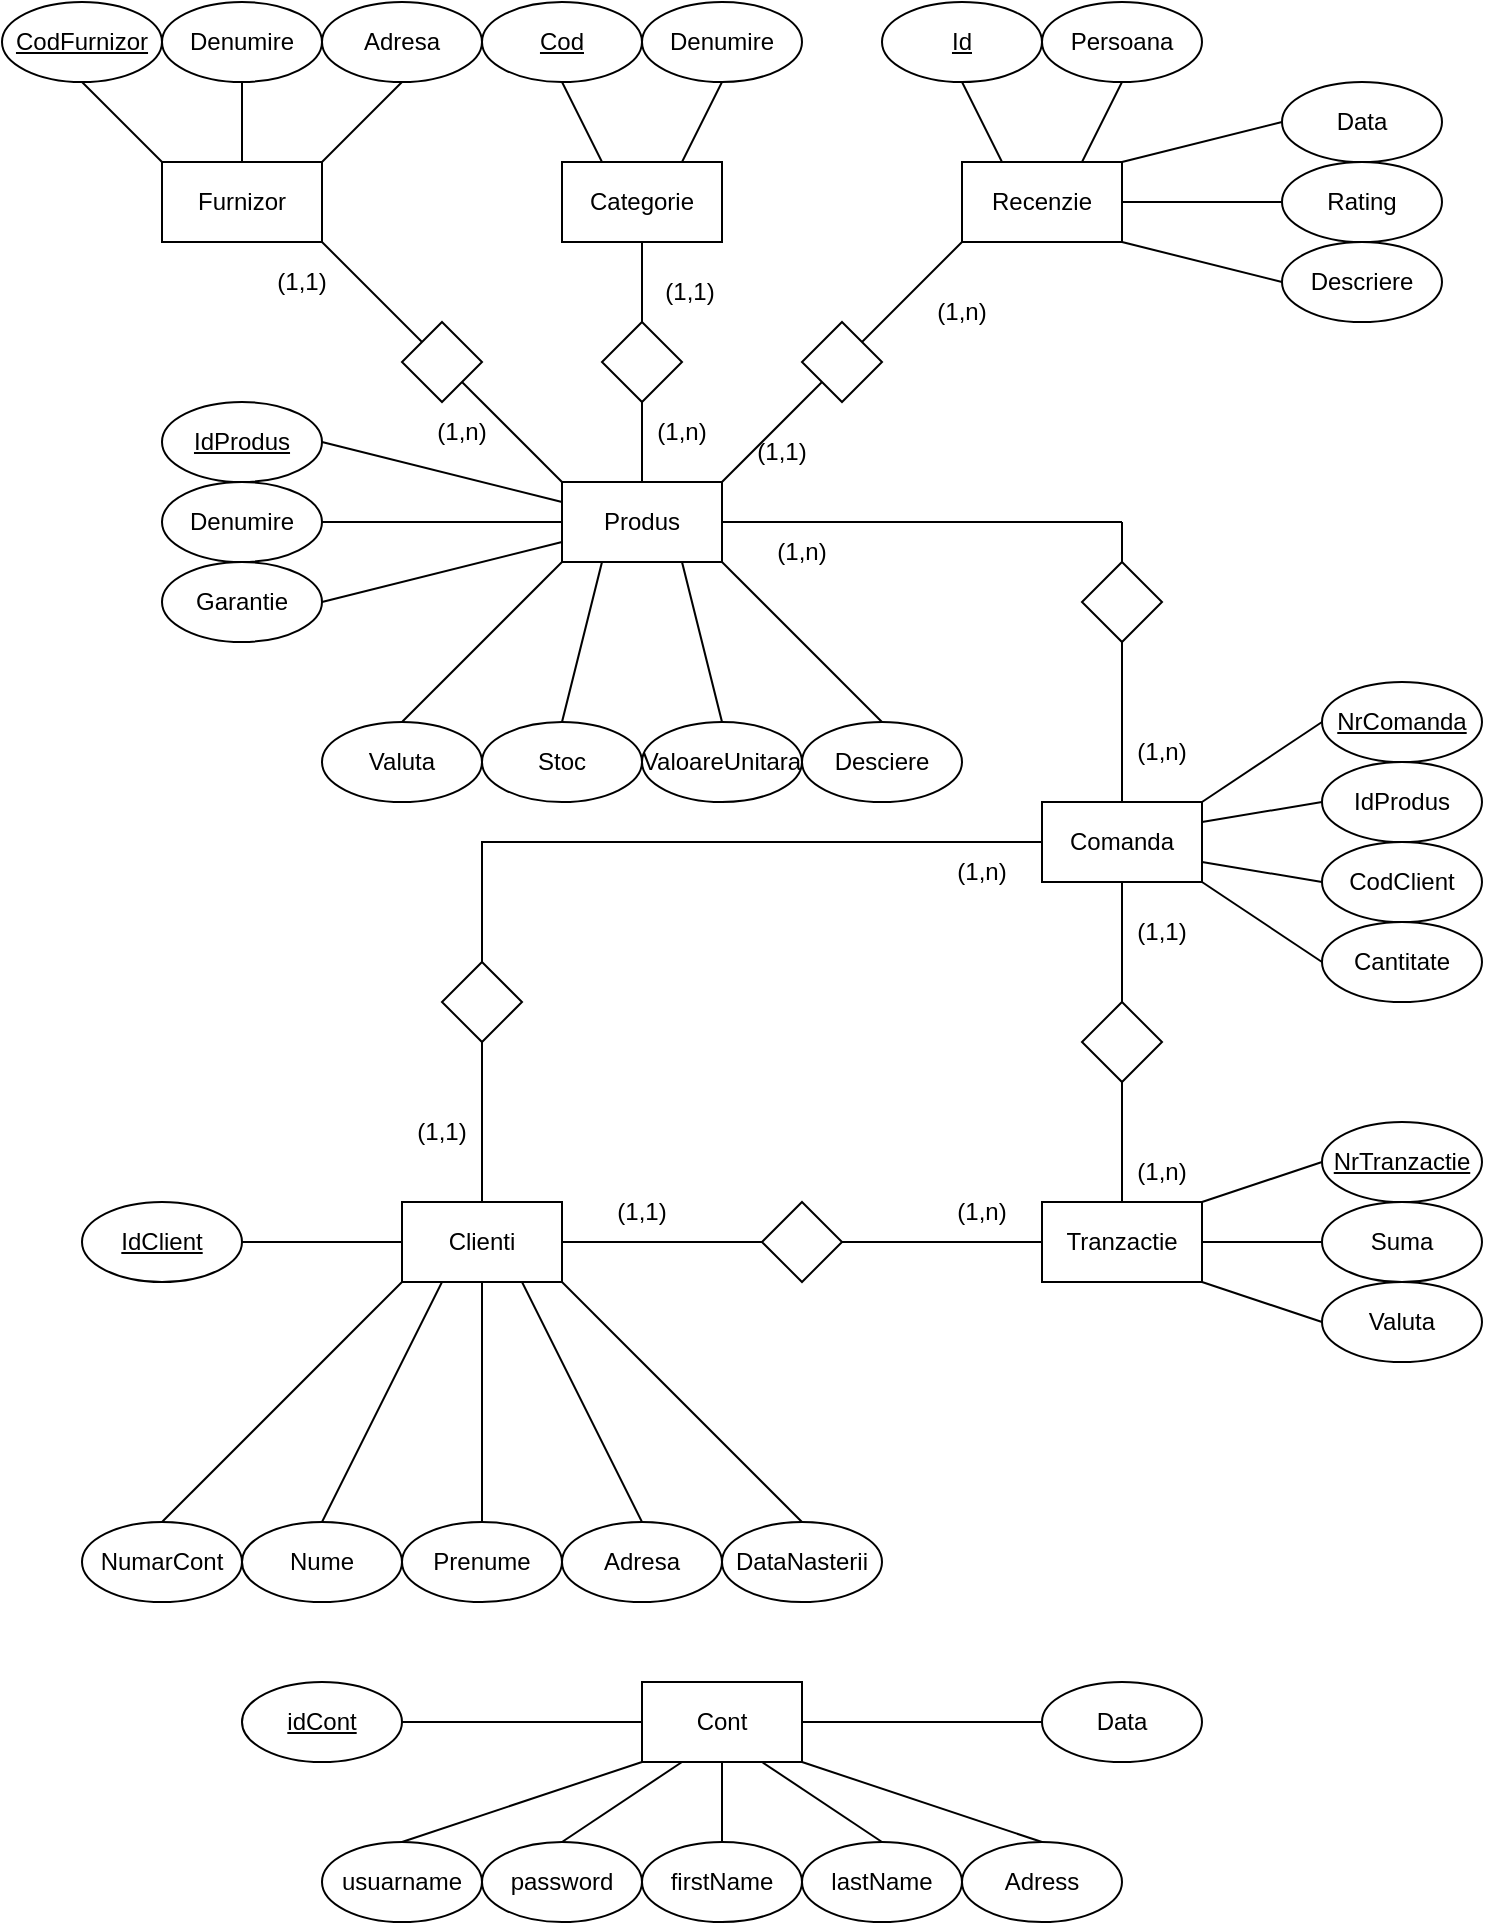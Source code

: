 <mxfile version="16.1.4" type="device"><diagram id="AMCHcJqABRfhhSuE3W5x" name="Pagina-1"><mxGraphModel dx="1278" dy="547" grid="1" gridSize="10" guides="1" tooltips="1" connect="1" arrows="1" fold="1" page="1" pageScale="1" pageWidth="827" pageHeight="1169" math="0" shadow="0"><root><mxCell id="0"/><mxCell id="1" parent="0"/><mxCell id="l9txfoKTIZKCT5AxdY1x-1" value="Produs" style="rounded=0;whiteSpace=wrap;html=1;" parent="1" vertex="1"><mxGeometry x="320" y="320" width="80" height="40" as="geometry"/></mxCell><mxCell id="l9txfoKTIZKCT5AxdY1x-2" value="ValoareUnitara" style="ellipse;whiteSpace=wrap;html=1;" parent="1" vertex="1"><mxGeometry x="360" y="440" width="80" height="40" as="geometry"/></mxCell><mxCell id="l9txfoKTIZKCT5AxdY1x-3" value="" style="rhombus;whiteSpace=wrap;html=1;" parent="1" vertex="1"><mxGeometry x="240" y="240" width="40" height="40" as="geometry"/></mxCell><mxCell id="l9txfoKTIZKCT5AxdY1x-5" value="Comanda" style="rounded=0;whiteSpace=wrap;html=1;" parent="1" vertex="1"><mxGeometry x="560" y="480" width="80" height="40" as="geometry"/></mxCell><mxCell id="l9txfoKTIZKCT5AxdY1x-6" value="Furnizor&lt;span style=&quot;color: rgba(0 , 0 , 0 , 0) ; font-family: monospace ; font-size: 0px&quot;&gt;%3CmxGraphModel%3E%3Croot%3E%3CmxCell%20id%3D%220%22%2F%3E%3CmxCell%20id%3D%221%22%20parent%3D%220%22%2F%3E%3CmxCell%20id%3D%222%22%20value%3D%22Produs%22%20style%3D%22rounded%3D0%3BwhiteSpace%3Dwrap%3Bhtml%3D1%3B%22%20vertex%3D%221%22%20parent%3D%221%22%3E%3CmxGeometry%20x%3D%22210%22%20y%3D%22110%22%20width%3D%22120%22%20height%3D%2260%22%20as%3D%22geometry%22%2F%3E%3C%2FmxCell%3E%3C%2Froot%3E%3C%2FmxGraphModel%3E&lt;/span&gt;" style="rounded=0;whiteSpace=wrap;html=1;" parent="1" vertex="1"><mxGeometry x="120" y="160" width="80" height="40" as="geometry"/></mxCell><mxCell id="l9txfoKTIZKCT5AxdY1x-7" value="Clienti" style="rounded=0;whiteSpace=wrap;html=1;" parent="1" vertex="1"><mxGeometry x="240" y="680" width="80" height="40" as="geometry"/></mxCell><mxCell id="l9txfoKTIZKCT5AxdY1x-13" value="" style="rhombus;whiteSpace=wrap;html=1;" parent="1" vertex="1"><mxGeometry x="340" y="240" width="40" height="40" as="geometry"/></mxCell><mxCell id="l9txfoKTIZKCT5AxdY1x-14" value="" style="rhombus;whiteSpace=wrap;html=1;" parent="1" vertex="1"><mxGeometry x="580" y="580" width="40" height="40" as="geometry"/></mxCell><mxCell id="l9txfoKTIZKCT5AxdY1x-15" value="" style="rhombus;whiteSpace=wrap;html=1;" parent="1" vertex="1"><mxGeometry x="580" y="360" width="40" height="40" as="geometry"/></mxCell><mxCell id="l9txfoKTIZKCT5AxdY1x-17" value="" style="endArrow=none;html=1;rounded=0;entryX=1;entryY=1;entryDx=0;entryDy=0;exitX=0;exitY=0;exitDx=0;exitDy=0;" parent="1" source="l9txfoKTIZKCT5AxdY1x-1" target="l9txfoKTIZKCT5AxdY1x-3" edge="1"><mxGeometry width="50" height="50" relative="1" as="geometry"><mxPoint x="440" y="410" as="sourcePoint"/><mxPoint x="490" y="360" as="targetPoint"/></mxGeometry></mxCell><mxCell id="l9txfoKTIZKCT5AxdY1x-18" value="" style="endArrow=none;html=1;rounded=0;entryX=1;entryY=1;entryDx=0;entryDy=0;" parent="1" source="l9txfoKTIZKCT5AxdY1x-3" target="l9txfoKTIZKCT5AxdY1x-6" edge="1"><mxGeometry width="50" height="50" relative="1" as="geometry"><mxPoint x="480" y="410" as="sourcePoint"/><mxPoint x="530" y="360" as="targetPoint"/></mxGeometry></mxCell><mxCell id="l9txfoKTIZKCT5AxdY1x-23" value="" style="endArrow=none;html=1;rounded=0;exitX=0.5;exitY=1;exitDx=0;exitDy=0;entryX=0.5;entryY=0;entryDx=0;entryDy=0;" parent="1" source="l9txfoKTIZKCT5AxdY1x-5" target="l9txfoKTIZKCT5AxdY1x-14" edge="1"><mxGeometry width="50" height="50" relative="1" as="geometry"><mxPoint x="560" y="520.0" as="sourcePoint"/><mxPoint x="460" y="640" as="targetPoint"/></mxGeometry></mxCell><mxCell id="l9txfoKTIZKCT5AxdY1x-25" value="" style="endArrow=none;html=1;rounded=0;entryX=0.5;entryY=1;entryDx=0;entryDy=0;exitX=0.5;exitY=0;exitDx=0;exitDy=0;" parent="1" source="l9txfoKTIZKCT5AxdY1x-1" target="l9txfoKTIZKCT5AxdY1x-13" edge="1"><mxGeometry width="50" height="50" relative="1" as="geometry"><mxPoint x="410" y="120" as="sourcePoint"/><mxPoint x="420" y="120" as="targetPoint"/></mxGeometry></mxCell><mxCell id="l9txfoKTIZKCT5AxdY1x-26" value="" style="endArrow=none;html=1;rounded=0;entryX=0.5;entryY=1;entryDx=0;entryDy=0;exitX=0.5;exitY=0;exitDx=0;exitDy=0;" parent="1" source="l9txfoKTIZKCT5AxdY1x-13" edge="1"><mxGeometry width="50" height="50" relative="1" as="geometry"><mxPoint x="550" y="230.0" as="sourcePoint"/><mxPoint x="360" y="200" as="targetPoint"/></mxGeometry></mxCell><mxCell id="l9txfoKTIZKCT5AxdY1x-29" value="" style="endArrow=none;html=1;rounded=0;exitX=1;exitY=0.5;exitDx=0;exitDy=0;" parent="1" source="l9txfoKTIZKCT5AxdY1x-1" edge="1"><mxGeometry width="50" height="50" relative="1" as="geometry"><mxPoint x="560" y="240.0" as="sourcePoint"/><mxPoint x="600" y="340" as="targetPoint"/></mxGeometry></mxCell><mxCell id="l9txfoKTIZKCT5AxdY1x-33" value="Categorie" style="rounded=0;whiteSpace=wrap;html=1;" parent="1" vertex="1"><mxGeometry x="320" y="160" width="80" height="40" as="geometry"/></mxCell><mxCell id="l9txfoKTIZKCT5AxdY1x-34" value="" style="rhombus;whiteSpace=wrap;html=1;" parent="1" vertex="1"><mxGeometry x="440" y="240" width="40" height="40" as="geometry"/></mxCell><mxCell id="l9txfoKTIZKCT5AxdY1x-37" value="" style="endArrow=none;html=1;rounded=0;exitX=0;exitY=1;exitDx=0;exitDy=0;entryX=1;entryY=0;entryDx=0;entryDy=0;" parent="1" source="l9txfoKTIZKCT5AxdY1x-34" target="l9txfoKTIZKCT5AxdY1x-1" edge="1"><mxGeometry width="50" height="50" relative="1" as="geometry"><mxPoint x="460" y="300" as="sourcePoint"/><mxPoint x="440" y="320" as="targetPoint"/></mxGeometry></mxCell><mxCell id="l9txfoKTIZKCT5AxdY1x-39" value="" style="endArrow=none;html=1;rounded=0;entryX=0.5;entryY=1;entryDx=0;entryDy=0;exitX=0.5;exitY=0;exitDx=0;exitDy=0;" parent="1" source="l9txfoKTIZKCT5AxdY1x-5" target="l9txfoKTIZKCT5AxdY1x-15" edge="1"><mxGeometry width="50" height="50" relative="1" as="geometry"><mxPoint x="650" y="630" as="sourcePoint"/><mxPoint x="550" y="630" as="targetPoint"/></mxGeometry></mxCell><mxCell id="l9txfoKTIZKCT5AxdY1x-40" value="Cod" style="ellipse;whiteSpace=wrap;html=1;fontStyle=4" parent="1" vertex="1"><mxGeometry x="280" y="80" width="80" height="40" as="geometry"/></mxCell><mxCell id="l9txfoKTIZKCT5AxdY1x-41" value="Denumire" style="ellipse;whiteSpace=wrap;html=1;" parent="1" vertex="1"><mxGeometry x="360" y="80" width="80" height="40" as="geometry"/></mxCell><mxCell id="l9txfoKTIZKCT5AxdY1x-42" value="Denumire" style="ellipse;whiteSpace=wrap;html=1;" parent="1" vertex="1"><mxGeometry x="120" y="320" width="80" height="40" as="geometry"/></mxCell><mxCell id="l9txfoKTIZKCT5AxdY1x-43" value="IdProdus" style="ellipse;whiteSpace=wrap;html=1;fontStyle=4" parent="1" vertex="1"><mxGeometry x="120" y="280" width="80" height="40" as="geometry"/></mxCell><mxCell id="l9txfoKTIZKCT5AxdY1x-45" value="NrComanda" style="ellipse;whiteSpace=wrap;html=1;fontStyle=4" parent="1" vertex="1"><mxGeometry x="700" y="420" width="80" height="40" as="geometry"/></mxCell><mxCell id="l9txfoKTIZKCT5AxdY1x-46" value="CodClient" style="ellipse;whiteSpace=wrap;html=1;" parent="1" vertex="1"><mxGeometry x="700" y="500" width="80" height="40" as="geometry"/></mxCell><mxCell id="l9txfoKTIZKCT5AxdY1x-47" value="Cantitate" style="ellipse;whiteSpace=wrap;html=1;" parent="1" vertex="1"><mxGeometry x="700" y="540" width="80" height="40" as="geometry"/></mxCell><mxCell id="l9txfoKTIZKCT5AxdY1x-48" value="IdProdus" style="ellipse;whiteSpace=wrap;html=1;" parent="1" vertex="1"><mxGeometry x="700" y="460" width="80" height="40" as="geometry"/></mxCell><mxCell id="l9txfoKTIZKCT5AxdY1x-50" value="Garantie" style="ellipse;whiteSpace=wrap;html=1;" parent="1" vertex="1"><mxGeometry x="120" y="360" width="80" height="40" as="geometry"/></mxCell><mxCell id="l9txfoKTIZKCT5AxdY1x-51" value="Stoc" style="ellipse;whiteSpace=wrap;html=1;" parent="1" vertex="1"><mxGeometry x="280" y="440" width="80" height="40" as="geometry"/></mxCell><mxCell id="l9txfoKTIZKCT5AxdY1x-54" value="CodFurnizor" style="ellipse;whiteSpace=wrap;html=1;fontStyle=4" parent="1" vertex="1"><mxGeometry x="40" y="80" width="80" height="40" as="geometry"/></mxCell><mxCell id="l9txfoKTIZKCT5AxdY1x-55" value="Adresa" style="ellipse;whiteSpace=wrap;html=1;" parent="1" vertex="1"><mxGeometry x="200" y="80" width="80" height="40" as="geometry"/></mxCell><mxCell id="l9txfoKTIZKCT5AxdY1x-56" value="Denumire" style="ellipse;whiteSpace=wrap;html=1;" parent="1" vertex="1"><mxGeometry x="120" y="80" width="80" height="40" as="geometry"/></mxCell><mxCell id="l9txfoKTIZKCT5AxdY1x-57" value="DataNasterii" style="ellipse;whiteSpace=wrap;html=1;" parent="1" vertex="1"><mxGeometry x="400" y="840" width="80" height="40" as="geometry"/></mxCell><mxCell id="l9txfoKTIZKCT5AxdY1x-58" value="Nume" style="ellipse;whiteSpace=wrap;html=1;" parent="1" vertex="1"><mxGeometry x="160" y="840" width="80" height="40" as="geometry"/></mxCell><mxCell id="l9txfoKTIZKCT5AxdY1x-59" value="Prenume" style="ellipse;whiteSpace=wrap;html=1;" parent="1" vertex="1"><mxGeometry x="240" y="840" width="80" height="40" as="geometry"/></mxCell><mxCell id="l9txfoKTIZKCT5AxdY1x-60" value="Adresa" style="ellipse;whiteSpace=wrap;html=1;" parent="1" vertex="1"><mxGeometry x="320" y="840" width="80" height="40" as="geometry"/></mxCell><mxCell id="l9txfoKTIZKCT5AxdY1x-64" value="" style="endArrow=none;html=1;rounded=0;entryX=0.5;entryY=1;entryDx=0;entryDy=0;exitX=0;exitY=0;exitDx=0;exitDy=0;" parent="1" source="l9txfoKTIZKCT5AxdY1x-6" target="l9txfoKTIZKCT5AxdY1x-54" edge="1"><mxGeometry width="50" height="50" relative="1" as="geometry"><mxPoint x="260" y="260.0" as="sourcePoint"/><mxPoint x="210" y="210.0" as="targetPoint"/></mxGeometry></mxCell><mxCell id="l9txfoKTIZKCT5AxdY1x-65" value="" style="endArrow=none;html=1;rounded=0;entryX=0.5;entryY=1;entryDx=0;entryDy=0;exitX=0.5;exitY=0;exitDx=0;exitDy=0;" parent="1" source="l9txfoKTIZKCT5AxdY1x-6" target="l9txfoKTIZKCT5AxdY1x-56" edge="1"><mxGeometry width="50" height="50" relative="1" as="geometry"><mxPoint x="130" y="170.0" as="sourcePoint"/><mxPoint x="90" y="130" as="targetPoint"/></mxGeometry></mxCell><mxCell id="l9txfoKTIZKCT5AxdY1x-66" value="" style="endArrow=none;html=1;rounded=0;entryX=0.5;entryY=1;entryDx=0;entryDy=0;exitX=1;exitY=0;exitDx=0;exitDy=0;" parent="1" source="l9txfoKTIZKCT5AxdY1x-6" target="l9txfoKTIZKCT5AxdY1x-55" edge="1"><mxGeometry width="50" height="50" relative="1" as="geometry"><mxPoint x="140" y="180.0" as="sourcePoint"/><mxPoint x="100" y="140" as="targetPoint"/></mxGeometry></mxCell><mxCell id="l9txfoKTIZKCT5AxdY1x-69" value="" style="endArrow=none;html=1;rounded=0;entryX=0.5;entryY=1;entryDx=0;entryDy=0;exitX=0.25;exitY=0;exitDx=0;exitDy=0;" parent="1" source="l9txfoKTIZKCT5AxdY1x-33" target="l9txfoKTIZKCT5AxdY1x-40" edge="1"><mxGeometry width="50" height="50" relative="1" as="geometry"><mxPoint x="390" y="170.0" as="sourcePoint"/><mxPoint x="410" y="130" as="targetPoint"/></mxGeometry></mxCell><mxCell id="l9txfoKTIZKCT5AxdY1x-70" value="" style="endArrow=none;html=1;rounded=0;entryX=0.5;entryY=1;entryDx=0;entryDy=0;exitX=0.75;exitY=0;exitDx=0;exitDy=0;" parent="1" source="l9txfoKTIZKCT5AxdY1x-33" target="l9txfoKTIZKCT5AxdY1x-41" edge="1"><mxGeometry width="50" height="50" relative="1" as="geometry"><mxPoint x="570" y="170.0" as="sourcePoint"/><mxPoint x="570" y="130" as="targetPoint"/></mxGeometry></mxCell><mxCell id="l9txfoKTIZKCT5AxdY1x-71" value="" style="endArrow=none;html=1;rounded=0;entryX=1;entryY=0;entryDx=0;entryDy=0;exitX=0;exitY=0.5;exitDx=0;exitDy=0;" parent="1" source="l9txfoKTIZKCT5AxdY1x-45" target="l9txfoKTIZKCT5AxdY1x-5" edge="1"><mxGeometry width="50" height="50" relative="1" as="geometry"><mxPoint x="670" y="190.0" as="sourcePoint"/><mxPoint x="710" y="190.0" as="targetPoint"/></mxGeometry></mxCell><mxCell id="l9txfoKTIZKCT5AxdY1x-72" value="" style="endArrow=none;html=1;rounded=0;entryX=1;entryY=0.25;entryDx=0;entryDy=0;exitX=0;exitY=0.5;exitDx=0;exitDy=0;" parent="1" source="l9txfoKTIZKCT5AxdY1x-48" target="l9txfoKTIZKCT5AxdY1x-5" edge="1"><mxGeometry width="50" height="50" relative="1" as="geometry"><mxPoint x="710" y="450" as="sourcePoint"/><mxPoint x="650" y="490" as="targetPoint"/></mxGeometry></mxCell><mxCell id="l9txfoKTIZKCT5AxdY1x-73" value="" style="endArrow=none;html=1;rounded=0;entryX=1;entryY=0.75;entryDx=0;entryDy=0;exitX=0;exitY=0.5;exitDx=0;exitDy=0;" parent="1" source="l9txfoKTIZKCT5AxdY1x-46" target="l9txfoKTIZKCT5AxdY1x-5" edge="1"><mxGeometry width="50" height="50" relative="1" as="geometry"><mxPoint x="710" y="490" as="sourcePoint"/><mxPoint x="650" y="500" as="targetPoint"/></mxGeometry></mxCell><mxCell id="l9txfoKTIZKCT5AxdY1x-74" value="" style="endArrow=none;html=1;rounded=0;entryX=1;entryY=1;entryDx=0;entryDy=0;exitX=0;exitY=0.5;exitDx=0;exitDy=0;" parent="1" source="l9txfoKTIZKCT5AxdY1x-47" target="l9txfoKTIZKCT5AxdY1x-5" edge="1"><mxGeometry width="50" height="50" relative="1" as="geometry"><mxPoint x="720" y="500" as="sourcePoint"/><mxPoint x="660" y="510" as="targetPoint"/></mxGeometry></mxCell><mxCell id="l9txfoKTIZKCT5AxdY1x-75" value="" style="endArrow=none;html=1;rounded=0;entryX=1;entryY=1;entryDx=0;entryDy=0;exitX=0.5;exitY=0;exitDx=0;exitDy=0;" parent="1" source="l9txfoKTIZKCT5AxdY1x-57" target="l9txfoKTIZKCT5AxdY1x-7" edge="1"><mxGeometry width="50" height="50" relative="1" as="geometry"><mxPoint x="570" y="685" as="sourcePoint"/><mxPoint x="510" y="645" as="targetPoint"/></mxGeometry></mxCell><mxCell id="l9txfoKTIZKCT5AxdY1x-76" value="" style="endArrow=none;html=1;rounded=0;entryX=0.75;entryY=1;entryDx=0;entryDy=0;exitX=0.5;exitY=0;exitDx=0;exitDy=0;" parent="1" source="l9txfoKTIZKCT5AxdY1x-60" target="l9txfoKTIZKCT5AxdY1x-7" edge="1"><mxGeometry width="50" height="50" relative="1" as="geometry"><mxPoint x="490" y="885" as="sourcePoint"/><mxPoint x="370" y="765" as="targetPoint"/></mxGeometry></mxCell><mxCell id="l9txfoKTIZKCT5AxdY1x-77" value="" style="endArrow=none;html=1;rounded=0;entryX=0.5;entryY=1;entryDx=0;entryDy=0;exitX=0.5;exitY=0;exitDx=0;exitDy=0;" parent="1" source="l9txfoKTIZKCT5AxdY1x-59" target="l9txfoKTIZKCT5AxdY1x-7" edge="1"><mxGeometry width="50" height="50" relative="1" as="geometry"><mxPoint x="410" y="885" as="sourcePoint"/><mxPoint x="350" y="765" as="targetPoint"/></mxGeometry></mxCell><mxCell id="l9txfoKTIZKCT5AxdY1x-78" value="" style="endArrow=none;html=1;rounded=0;entryX=0.25;entryY=1;entryDx=0;entryDy=0;exitX=0.5;exitY=0;exitDx=0;exitDy=0;" parent="1" source="l9txfoKTIZKCT5AxdY1x-58" target="l9txfoKTIZKCT5AxdY1x-7" edge="1"><mxGeometry width="50" height="50" relative="1" as="geometry"><mxPoint x="330" y="885" as="sourcePoint"/><mxPoint x="330" y="765" as="targetPoint"/></mxGeometry></mxCell><mxCell id="l9txfoKTIZKCT5AxdY1x-79" value="" style="endArrow=none;html=1;rounded=0;entryX=0;entryY=1;entryDx=0;entryDy=0;exitX=0.5;exitY=0;exitDx=0;exitDy=0;" parent="1" target="l9txfoKTIZKCT5AxdY1x-7" edge="1"><mxGeometry width="50" height="50" relative="1" as="geometry"><mxPoint x="120" y="840.0" as="sourcePoint"/><mxPoint x="310" y="765" as="targetPoint"/></mxGeometry></mxCell><mxCell id="l9txfoKTIZKCT5AxdY1x-80" value="" style="endArrow=none;html=1;rounded=0;entryX=0;entryY=0.25;entryDx=0;entryDy=0;exitX=1;exitY=0.5;exitDx=0;exitDy=0;" parent="1" source="l9txfoKTIZKCT5AxdY1x-43" target="l9txfoKTIZKCT5AxdY1x-1" edge="1"><mxGeometry width="50" height="50" relative="1" as="geometry"><mxPoint x="250" y="480" as="sourcePoint"/><mxPoint x="300" y="430" as="targetPoint"/></mxGeometry></mxCell><mxCell id="l9txfoKTIZKCT5AxdY1x-81" value="" style="endArrow=none;html=1;rounded=0;entryX=1;entryY=0.5;entryDx=0;entryDy=0;exitX=0;exitY=0.5;exitDx=0;exitDy=0;" parent="1" source="l9txfoKTIZKCT5AxdY1x-1" target="l9txfoKTIZKCT5AxdY1x-42" edge="1"><mxGeometry width="50" height="50" relative="1" as="geometry"><mxPoint x="210" y="350" as="sourcePoint"/><mxPoint x="330" y="350" as="targetPoint"/></mxGeometry></mxCell><mxCell id="l9txfoKTIZKCT5AxdY1x-82" value="" style="endArrow=none;html=1;rounded=0;entryX=1;entryY=0.5;entryDx=0;entryDy=0;exitX=0;exitY=0.75;exitDx=0;exitDy=0;" parent="1" source="l9txfoKTIZKCT5AxdY1x-1" target="l9txfoKTIZKCT5AxdY1x-50" edge="1"><mxGeometry width="50" height="50" relative="1" as="geometry"><mxPoint x="330" y="360" as="sourcePoint"/><mxPoint x="210" y="390" as="targetPoint"/></mxGeometry></mxCell><mxCell id="l9txfoKTIZKCT5AxdY1x-83" value="" style="endArrow=none;html=1;rounded=0;exitX=1;exitY=1;exitDx=0;exitDy=0;entryX=0.5;entryY=0;entryDx=0;entryDy=0;" parent="1" source="l9txfoKTIZKCT5AxdY1x-1" target="EpuPUH6iqUs5yQNxcSFx-28" edge="1"><mxGeometry width="50" height="50" relative="1" as="geometry"><mxPoint x="330" y="370" as="sourcePoint"/><mxPoint x="460" y="440" as="targetPoint"/></mxGeometry></mxCell><mxCell id="l9txfoKTIZKCT5AxdY1x-84" value="" style="endArrow=none;html=1;rounded=0;entryX=0.5;entryY=0;entryDx=0;entryDy=0;exitX=0.25;exitY=1;exitDx=0;exitDy=0;" parent="1" source="l9txfoKTIZKCT5AxdY1x-1" target="l9txfoKTIZKCT5AxdY1x-51" edge="1"><mxGeometry width="50" height="50" relative="1" as="geometry"><mxPoint x="350" y="370" as="sourcePoint"/><mxPoint x="198.284" y="455.858" as="targetPoint"/></mxGeometry></mxCell><mxCell id="l9txfoKTIZKCT5AxdY1x-85" value="" style="endArrow=none;html=1;rounded=0;entryX=0.5;entryY=0;entryDx=0;entryDy=0;exitX=0.75;exitY=1;exitDx=0;exitDy=0;" parent="1" source="l9txfoKTIZKCT5AxdY1x-1" target="l9txfoKTIZKCT5AxdY1x-2" edge="1"><mxGeometry width="50" height="50" relative="1" as="geometry"><mxPoint x="380" y="360" as="sourcePoint"/><mxPoint x="250" y="450" as="targetPoint"/></mxGeometry></mxCell><mxCell id="l9txfoKTIZKCT5AxdY1x-87" value="(1,n)" style="text;html=1;strokeColor=none;fillColor=none;align=center;verticalAlign=middle;whiteSpace=wrap;rounded=0;" parent="1" vertex="1"><mxGeometry x="240" y="280" width="60" height="30" as="geometry"/></mxCell><mxCell id="l9txfoKTIZKCT5AxdY1x-89" value="(1,1)" style="text;html=1;strokeColor=none;fillColor=none;align=center;verticalAlign=middle;whiteSpace=wrap;rounded=0;" parent="1" vertex="1"><mxGeometry x="354" y="210" width="60" height="30" as="geometry"/></mxCell><mxCell id="l9txfoKTIZKCT5AxdY1x-93" value="(1,n)" style="text;html=1;strokeColor=none;fillColor=none;align=center;verticalAlign=middle;whiteSpace=wrap;rounded=0;" parent="1" vertex="1"><mxGeometry x="410" y="340" width="60" height="30" as="geometry"/></mxCell><mxCell id="l9txfoKTIZKCT5AxdY1x-94" value="(1,n)" style="text;html=1;strokeColor=none;fillColor=none;align=center;verticalAlign=middle;whiteSpace=wrap;rounded=0;" parent="1" vertex="1"><mxGeometry x="590" y="440" width="60" height="30" as="geometry"/></mxCell><mxCell id="l9txfoKTIZKCT5AxdY1x-95" value="(1,1)" style="text;html=1;strokeColor=none;fillColor=none;align=center;verticalAlign=middle;whiteSpace=wrap;rounded=0;" parent="1" vertex="1"><mxGeometry x="230" y="630" width="60" height="30" as="geometry"/></mxCell><mxCell id="l9txfoKTIZKCT5AxdY1x-96" value="(1,n)" style="text;html=1;strokeColor=none;fillColor=none;align=center;verticalAlign=middle;whiteSpace=wrap;rounded=0;" parent="1" vertex="1"><mxGeometry x="590" y="650" width="60" height="30" as="geometry"/></mxCell><mxCell id="Jax_U0c8Lbt3n65E2S9o-1" value="Tranzactie" style="rounded=0;whiteSpace=wrap;html=1;" parent="1" vertex="1"><mxGeometry x="560" y="680" width="80" height="40" as="geometry"/></mxCell><mxCell id="Jax_U0c8Lbt3n65E2S9o-2" value="" style="endArrow=none;html=1;rounded=0;entryX=0.5;entryY=1;entryDx=0;entryDy=0;exitX=0.5;exitY=0;exitDx=0;exitDy=0;" parent="1" source="Jax_U0c8Lbt3n65E2S9o-1" target="l9txfoKTIZKCT5AxdY1x-14" edge="1"><mxGeometry width="50" height="50" relative="1" as="geometry"><mxPoint x="610" y="530" as="sourcePoint"/><mxPoint x="600.0" y="640" as="targetPoint"/></mxGeometry></mxCell><mxCell id="Jax_U0c8Lbt3n65E2S9o-3" value="NrTranzactie" style="ellipse;whiteSpace=wrap;html=1;fontStyle=4" parent="1" vertex="1"><mxGeometry x="700" y="640" width="80" height="40" as="geometry"/></mxCell><mxCell id="Jax_U0c8Lbt3n65E2S9o-4" value="Suma" style="ellipse;whiteSpace=wrap;html=1;" parent="1" vertex="1"><mxGeometry x="700" y="680" width="80" height="40" as="geometry"/></mxCell><mxCell id="Jax_U0c8Lbt3n65E2S9o-5" value="Valuta" style="ellipse;whiteSpace=wrap;html=1;" parent="1" vertex="1"><mxGeometry x="700" y="720" width="80" height="40" as="geometry"/></mxCell><mxCell id="Jax_U0c8Lbt3n65E2S9o-6" value="" style="endArrow=none;html=1;rounded=0;entryX=1;entryY=0;entryDx=0;entryDy=0;exitX=0;exitY=0.5;exitDx=0;exitDy=0;" parent="1" source="Jax_U0c8Lbt3n65E2S9o-3" target="Jax_U0c8Lbt3n65E2S9o-1" edge="1"><mxGeometry width="50" height="50" relative="1" as="geometry"><mxPoint x="710.0" y="610" as="sourcePoint"/><mxPoint x="650" y="570" as="targetPoint"/></mxGeometry></mxCell><mxCell id="Jax_U0c8Lbt3n65E2S9o-7" value="" style="endArrow=none;html=1;rounded=0;entryX=1;entryY=0.5;entryDx=0;entryDy=0;exitX=0;exitY=0.5;exitDx=0;exitDy=0;" parent="1" source="Jax_U0c8Lbt3n65E2S9o-4" target="Jax_U0c8Lbt3n65E2S9o-1" edge="1"><mxGeometry width="50" height="50" relative="1" as="geometry"><mxPoint x="710.0" y="670" as="sourcePoint"/><mxPoint x="650" y="690" as="targetPoint"/></mxGeometry></mxCell><mxCell id="Jax_U0c8Lbt3n65E2S9o-8" value="" style="endArrow=none;html=1;rounded=0;entryX=1;entryY=1;entryDx=0;entryDy=0;exitX=0;exitY=0.5;exitDx=0;exitDy=0;" parent="1" source="Jax_U0c8Lbt3n65E2S9o-5" target="Jax_U0c8Lbt3n65E2S9o-1" edge="1"><mxGeometry width="50" height="50" relative="1" as="geometry"><mxPoint x="710.0" y="710" as="sourcePoint"/><mxPoint x="650" y="710" as="targetPoint"/></mxGeometry></mxCell><mxCell id="Jax_U0c8Lbt3n65E2S9o-9" value="" style="endArrow=none;html=1;rounded=0;entryX=0.5;entryY=0;entryDx=0;entryDy=0;exitX=0.5;exitY=1;exitDx=0;exitDy=0;" parent="1" source="Jax_U0c8Lbt3n65E2S9o-10" target="l9txfoKTIZKCT5AxdY1x-7" edge="1"><mxGeometry width="50" height="50" relative="1" as="geometry"><mxPoint x="400" y="500" as="sourcePoint"/><mxPoint x="280" y="500" as="targetPoint"/></mxGeometry></mxCell><mxCell id="Jax_U0c8Lbt3n65E2S9o-10" value="" style="rhombus;whiteSpace=wrap;html=1;" parent="1" vertex="1"><mxGeometry x="260" y="560" width="40" height="40" as="geometry"/></mxCell><mxCell id="Jax_U0c8Lbt3n65E2S9o-11" value="" style="endArrow=none;html=1;rounded=0;entryX=0.5;entryY=0;entryDx=0;entryDy=0;" parent="1" target="Jax_U0c8Lbt3n65E2S9o-10" edge="1"><mxGeometry width="50" height="50" relative="1" as="geometry"><mxPoint x="420" y="500" as="sourcePoint"/><mxPoint x="290" y="510" as="targetPoint"/><Array as="points"><mxPoint x="280" y="500"/></Array></mxGeometry></mxCell><mxCell id="Jax_U0c8Lbt3n65E2S9o-12" value="(1,1)" style="text;html=1;strokeColor=none;fillColor=none;align=center;verticalAlign=middle;whiteSpace=wrap;rounded=0;" parent="1" vertex="1"><mxGeometry x="590" y="530" width="60" height="30" as="geometry"/></mxCell><mxCell id="Jax_U0c8Lbt3n65E2S9o-19" value="(1,n)" style="text;html=1;strokeColor=none;fillColor=none;align=center;verticalAlign=middle;whiteSpace=wrap;rounded=0;" parent="1" vertex="1"><mxGeometry x="490" y="220" width="60" height="30" as="geometry"/></mxCell><mxCell id="Jax_U0c8Lbt3n65E2S9o-20" value="(1,n)" style="text;html=1;strokeColor=none;fillColor=none;align=center;verticalAlign=middle;whiteSpace=wrap;rounded=0;" parent="1" vertex="1"><mxGeometry x="350" y="280" width="60" height="30" as="geometry"/></mxCell><mxCell id="BDYiJd7Uy2I2vkUDFgwB-1" value="" style="endArrow=none;html=1;rounded=0;exitX=0;exitY=0.5;exitDx=0;exitDy=0;" parent="1" source="l9txfoKTIZKCT5AxdY1x-5" edge="1"><mxGeometry width="50" height="50" relative="1" as="geometry"><mxPoint x="430" y="508.4" as="sourcePoint"/><mxPoint x="420" y="500" as="targetPoint"/></mxGeometry></mxCell><mxCell id="BDYiJd7Uy2I2vkUDFgwB-2" value="(1,n)" style="text;html=1;strokeColor=none;fillColor=none;align=center;verticalAlign=middle;whiteSpace=wrap;rounded=0;" parent="1" vertex="1"><mxGeometry x="500" y="500" width="60" height="30" as="geometry"/></mxCell><mxCell id="EpuPUH6iqUs5yQNxcSFx-1" value="Valuta" style="ellipse;whiteSpace=wrap;html=1;" parent="1" vertex="1"><mxGeometry x="200" y="440" width="80" height="40" as="geometry"/></mxCell><mxCell id="EpuPUH6iqUs5yQNxcSFx-2" value="" style="endArrow=none;html=1;rounded=0;exitX=0;exitY=0.5;exitDx=0;exitDy=0;entryX=1;entryY=0.5;entryDx=0;entryDy=0;" parent="1" source="Jax_U0c8Lbt3n65E2S9o-1" target="EpuPUH6iqUs5yQNxcSFx-5" edge="1"><mxGeometry width="50" height="50" relative="1" as="geometry"><mxPoint x="340" y="600" as="sourcePoint"/><mxPoint x="470" y="710" as="targetPoint"/></mxGeometry></mxCell><mxCell id="EpuPUH6iqUs5yQNxcSFx-5" value="" style="rhombus;whiteSpace=wrap;html=1;" parent="1" vertex="1"><mxGeometry x="420" y="680" width="40" height="40" as="geometry"/></mxCell><mxCell id="EpuPUH6iqUs5yQNxcSFx-6" value="" style="endArrow=none;html=1;rounded=0;exitX=0;exitY=0.5;exitDx=0;exitDy=0;entryX=1;entryY=0.5;entryDx=0;entryDy=0;" parent="1" source="EpuPUH6iqUs5yQNxcSFx-5" target="l9txfoKTIZKCT5AxdY1x-7" edge="1"><mxGeometry width="50" height="50" relative="1" as="geometry"><mxPoint x="570" y="710" as="sourcePoint"/><mxPoint x="470" y="710" as="targetPoint"/></mxGeometry></mxCell><mxCell id="EpuPUH6iqUs5yQNxcSFx-7" value="(1,1)" style="text;html=1;strokeColor=none;fillColor=none;align=center;verticalAlign=middle;whiteSpace=wrap;rounded=0;" parent="1" vertex="1"><mxGeometry x="330" y="670" width="60" height="30" as="geometry"/></mxCell><mxCell id="EpuPUH6iqUs5yQNxcSFx-8" value="(1,n)" style="text;html=1;strokeColor=none;fillColor=none;align=center;verticalAlign=middle;whiteSpace=wrap;rounded=0;" parent="1" vertex="1"><mxGeometry x="500" y="670" width="60" height="30" as="geometry"/></mxCell><mxCell id="EpuPUH6iqUs5yQNxcSFx-9" value="Cont" style="rounded=0;whiteSpace=wrap;html=1;" parent="1" vertex="1"><mxGeometry x="360" y="920" width="80" height="40" as="geometry"/></mxCell><mxCell id="EpuPUH6iqUs5yQNxcSFx-10" value="" style="endArrow=none;html=1;rounded=0;entryX=0.5;entryY=0;entryDx=0;entryDy=0;" parent="1" target="l9txfoKTIZKCT5AxdY1x-15" edge="1"><mxGeometry width="50" height="50" relative="1" as="geometry"><mxPoint x="600" y="340" as="sourcePoint"/><mxPoint x="610" y="350" as="targetPoint"/></mxGeometry></mxCell><mxCell id="EpuPUH6iqUs5yQNxcSFx-11" value="Recenzie" style="rounded=0;whiteSpace=wrap;html=1;" parent="1" vertex="1"><mxGeometry x="520" y="160" width="80" height="40" as="geometry"/></mxCell><mxCell id="EpuPUH6iqUs5yQNxcSFx-12" value="" style="endArrow=none;html=1;rounded=0;exitX=1;exitY=0;exitDx=0;exitDy=0;entryX=0;entryY=1;entryDx=0;entryDy=0;" parent="1" source="l9txfoKTIZKCT5AxdY1x-34" target="EpuPUH6iqUs5yQNxcSFx-11" edge="1"><mxGeometry width="50" height="50" relative="1" as="geometry"><mxPoint x="460" y="280" as="sourcePoint"/><mxPoint x="410" y="330" as="targetPoint"/></mxGeometry></mxCell><mxCell id="EpuPUH6iqUs5yQNxcSFx-13" value="Persoana" style="ellipse;whiteSpace=wrap;html=1;" parent="1" vertex="1"><mxGeometry x="560" y="80" width="80" height="40" as="geometry"/></mxCell><mxCell id="EpuPUH6iqUs5yQNxcSFx-14" value="Descriere" style="ellipse;whiteSpace=wrap;html=1;" parent="1" vertex="1"><mxGeometry x="680" y="200" width="80" height="40" as="geometry"/></mxCell><mxCell id="EpuPUH6iqUs5yQNxcSFx-15" value="Data" style="ellipse;whiteSpace=wrap;html=1;" parent="1" vertex="1"><mxGeometry x="680" y="120" width="80" height="40" as="geometry"/></mxCell><mxCell id="EpuPUH6iqUs5yQNxcSFx-16" value="Id" style="ellipse;whiteSpace=wrap;html=1;fontStyle=4" parent="1" vertex="1"><mxGeometry x="480" y="80" width="80" height="40" as="geometry"/></mxCell><mxCell id="EpuPUH6iqUs5yQNxcSFx-17" value="Rating" style="ellipse;whiteSpace=wrap;html=1;" parent="1" vertex="1"><mxGeometry x="680" y="160" width="80" height="40" as="geometry"/></mxCell><mxCell id="EpuPUH6iqUs5yQNxcSFx-18" value="" style="endArrow=none;html=1;rounded=0;entryX=0.5;entryY=1;entryDx=0;entryDy=0;exitX=0.25;exitY=0;exitDx=0;exitDy=0;" parent="1" source="EpuPUH6iqUs5yQNxcSFx-11" target="EpuPUH6iqUs5yQNxcSFx-16" edge="1"><mxGeometry width="50" height="50" relative="1" as="geometry"><mxPoint x="210" y="170" as="sourcePoint"/><mxPoint x="250" y="130" as="targetPoint"/></mxGeometry></mxCell><mxCell id="EpuPUH6iqUs5yQNxcSFx-19" value="" style="endArrow=none;html=1;rounded=0;entryX=0.5;entryY=1;entryDx=0;entryDy=0;exitX=0.75;exitY=0;exitDx=0;exitDy=0;" parent="1" source="EpuPUH6iqUs5yQNxcSFx-11" target="EpuPUH6iqUs5yQNxcSFx-13" edge="1"><mxGeometry width="50" height="50" relative="1" as="geometry"><mxPoint x="530" y="170" as="sourcePoint"/><mxPoint x="530" y="130" as="targetPoint"/></mxGeometry></mxCell><mxCell id="EpuPUH6iqUs5yQNxcSFx-20" value="" style="endArrow=none;html=1;rounded=0;entryX=0;entryY=0.5;entryDx=0;entryDy=0;exitX=1;exitY=0;exitDx=0;exitDy=0;" parent="1" source="EpuPUH6iqUs5yQNxcSFx-11" target="EpuPUH6iqUs5yQNxcSFx-15" edge="1"><mxGeometry width="50" height="50" relative="1" as="geometry"><mxPoint x="570" y="170" as="sourcePoint"/><mxPoint x="610" y="130" as="targetPoint"/></mxGeometry></mxCell><mxCell id="EpuPUH6iqUs5yQNxcSFx-21" value="" style="endArrow=none;html=1;rounded=0;entryX=0;entryY=0.5;entryDx=0;entryDy=0;exitX=1;exitY=0.5;exitDx=0;exitDy=0;" parent="1" source="EpuPUH6iqUs5yQNxcSFx-11" target="EpuPUH6iqUs5yQNxcSFx-17" edge="1"><mxGeometry width="50" height="50" relative="1" as="geometry"><mxPoint x="610" y="170" as="sourcePoint"/><mxPoint x="661.716" y="124.142" as="targetPoint"/></mxGeometry></mxCell><mxCell id="EpuPUH6iqUs5yQNxcSFx-22" value="" style="endArrow=none;html=1;rounded=0;entryX=0;entryY=0.5;entryDx=0;entryDy=0;exitX=1;exitY=1;exitDx=0;exitDy=0;" parent="1" source="EpuPUH6iqUs5yQNxcSFx-11" target="EpuPUH6iqUs5yQNxcSFx-14" edge="1"><mxGeometry width="50" height="50" relative="1" as="geometry"><mxPoint x="610" y="180" as="sourcePoint"/><mxPoint x="650" y="150" as="targetPoint"/></mxGeometry></mxCell><mxCell id="EpuPUH6iqUs5yQNxcSFx-24" value="(1,1)" style="text;html=1;strokeColor=none;fillColor=none;align=center;verticalAlign=middle;whiteSpace=wrap;rounded=0;" parent="1" vertex="1"><mxGeometry x="400" y="290" width="60" height="30" as="geometry"/></mxCell><mxCell id="EpuPUH6iqUs5yQNxcSFx-25" value="(1,1)" style="text;html=1;strokeColor=none;fillColor=none;align=center;verticalAlign=middle;whiteSpace=wrap;rounded=0;" parent="1" vertex="1"><mxGeometry x="160" y="205" width="60" height="30" as="geometry"/></mxCell><mxCell id="EpuPUH6iqUs5yQNxcSFx-27" value="" style="endArrow=none;html=1;rounded=0;entryX=0.5;entryY=0;entryDx=0;entryDy=0;exitX=0;exitY=1;exitDx=0;exitDy=0;" parent="1" source="l9txfoKTIZKCT5AxdY1x-1" edge="1"><mxGeometry width="50" height="50" relative="1" as="geometry"><mxPoint x="350" y="370" as="sourcePoint"/><mxPoint x="240" y="440" as="targetPoint"/></mxGeometry></mxCell><mxCell id="EpuPUH6iqUs5yQNxcSFx-28" value="Desciere" style="ellipse;whiteSpace=wrap;html=1;" parent="1" vertex="1"><mxGeometry x="440" y="440" width="80" height="40" as="geometry"/></mxCell><mxCell id="PdK7mbBtwnikDoJ9iL2h-1" value="IdClient" style="ellipse;whiteSpace=wrap;html=1;fontStyle=4" parent="1" vertex="1"><mxGeometry x="80" y="680" width="80" height="40" as="geometry"/></mxCell><mxCell id="PdK7mbBtwnikDoJ9iL2h-2" value="" style="endArrow=none;html=1;rounded=0;entryX=0;entryY=0.5;entryDx=0;entryDy=0;exitX=1;exitY=0.5;exitDx=0;exitDy=0;" parent="1" source="PdK7mbBtwnikDoJ9iL2h-1" target="l9txfoKTIZKCT5AxdY1x-7" edge="1"><mxGeometry width="50" height="50" relative="1" as="geometry"><mxPoint x="130.0" y="850.0" as="sourcePoint"/><mxPoint x="250.0" y="730.0" as="targetPoint"/></mxGeometry></mxCell><mxCell id="PdK7mbBtwnikDoJ9iL2h-3" value="NumarCont" style="ellipse;whiteSpace=wrap;html=1;" parent="1" vertex="1"><mxGeometry x="80" y="840" width="80" height="40" as="geometry"/></mxCell><mxCell id="FkEzgv-lZSF8KBn_0xS1-2" value="idCont" style="ellipse;whiteSpace=wrap;html=1;fontStyle=4" vertex="1" parent="1"><mxGeometry x="160" y="920" width="80" height="40" as="geometry"/></mxCell><mxCell id="FkEzgv-lZSF8KBn_0xS1-3" value="usuarname" style="ellipse;whiteSpace=wrap;html=1;" vertex="1" parent="1"><mxGeometry x="200" y="1000" width="80" height="40" as="geometry"/></mxCell><mxCell id="FkEzgv-lZSF8KBn_0xS1-4" value="password" style="ellipse;whiteSpace=wrap;html=1;" vertex="1" parent="1"><mxGeometry x="280" y="1000" width="80" height="40" as="geometry"/></mxCell><mxCell id="FkEzgv-lZSF8KBn_0xS1-5" value="firstName" style="ellipse;whiteSpace=wrap;html=1;" vertex="1" parent="1"><mxGeometry x="360" y="1000" width="80" height="40" as="geometry"/></mxCell><mxCell id="FkEzgv-lZSF8KBn_0xS1-6" value="lastName" style="ellipse;whiteSpace=wrap;html=1;" vertex="1" parent="1"><mxGeometry x="440" y="1000" width="80" height="40" as="geometry"/></mxCell><mxCell id="FkEzgv-lZSF8KBn_0xS1-7" value="Adress" style="ellipse;whiteSpace=wrap;html=1;" vertex="1" parent="1"><mxGeometry x="520" y="1000" width="80" height="40" as="geometry"/></mxCell><mxCell id="FkEzgv-lZSF8KBn_0xS1-8" value="Data" style="ellipse;whiteSpace=wrap;html=1;" vertex="1" parent="1"><mxGeometry x="560" y="920" width="80" height="40" as="geometry"/></mxCell><mxCell id="FkEzgv-lZSF8KBn_0xS1-10" value="" style="endArrow=none;html=1;rounded=0;entryX=0;entryY=0.5;entryDx=0;entryDy=0;exitX=1;exitY=0.5;exitDx=0;exitDy=0;" edge="1" parent="1" source="FkEzgv-lZSF8KBn_0xS1-2" target="EpuPUH6iqUs5yQNxcSFx-9"><mxGeometry width="50" height="50" relative="1" as="geometry"><mxPoint x="130" y="850.0" as="sourcePoint"/><mxPoint x="250" y="730" as="targetPoint"/></mxGeometry></mxCell><mxCell id="FkEzgv-lZSF8KBn_0xS1-11" value="" style="endArrow=none;html=1;rounded=0;entryX=0;entryY=1;entryDx=0;entryDy=0;exitX=0.5;exitY=0;exitDx=0;exitDy=0;" edge="1" parent="1" source="FkEzgv-lZSF8KBn_0xS1-3" target="EpuPUH6iqUs5yQNxcSFx-9"><mxGeometry width="50" height="50" relative="1" as="geometry"><mxPoint x="250" y="950" as="sourcePoint"/><mxPoint x="370" y="950" as="targetPoint"/></mxGeometry></mxCell><mxCell id="FkEzgv-lZSF8KBn_0xS1-12" value="" style="endArrow=none;html=1;rounded=0;entryX=0.25;entryY=1;entryDx=0;entryDy=0;exitX=0.5;exitY=0;exitDx=0;exitDy=0;" edge="1" parent="1" source="FkEzgv-lZSF8KBn_0xS1-4" target="EpuPUH6iqUs5yQNxcSFx-9"><mxGeometry width="50" height="50" relative="1" as="geometry"><mxPoint x="250" y="1010" as="sourcePoint"/><mxPoint x="370" y="970" as="targetPoint"/></mxGeometry></mxCell><mxCell id="FkEzgv-lZSF8KBn_0xS1-13" value="" style="endArrow=none;html=1;rounded=0;entryX=0.5;entryY=1;entryDx=0;entryDy=0;exitX=0.5;exitY=0;exitDx=0;exitDy=0;" edge="1" parent="1" source="FkEzgv-lZSF8KBn_0xS1-5" target="EpuPUH6iqUs5yQNxcSFx-9"><mxGeometry width="50" height="50" relative="1" as="geometry"><mxPoint x="330" y="1010" as="sourcePoint"/><mxPoint x="390" y="970" as="targetPoint"/></mxGeometry></mxCell><mxCell id="FkEzgv-lZSF8KBn_0xS1-15" value="" style="endArrow=none;html=1;rounded=0;entryX=0.75;entryY=1;entryDx=0;entryDy=0;exitX=0.5;exitY=0;exitDx=0;exitDy=0;" edge="1" parent="1" source="FkEzgv-lZSF8KBn_0xS1-6" target="EpuPUH6iqUs5yQNxcSFx-9"><mxGeometry width="50" height="50" relative="1" as="geometry"><mxPoint x="410" y="1010" as="sourcePoint"/><mxPoint x="410" y="970" as="targetPoint"/></mxGeometry></mxCell><mxCell id="FkEzgv-lZSF8KBn_0xS1-16" value="" style="endArrow=none;html=1;rounded=0;entryX=1;entryY=1;entryDx=0;entryDy=0;exitX=0.5;exitY=0;exitDx=0;exitDy=0;" edge="1" parent="1" source="FkEzgv-lZSF8KBn_0xS1-7" target="EpuPUH6iqUs5yQNxcSFx-9"><mxGeometry width="50" height="50" relative="1" as="geometry"><mxPoint x="490" y="1010" as="sourcePoint"/><mxPoint x="430" y="970" as="targetPoint"/></mxGeometry></mxCell><mxCell id="FkEzgv-lZSF8KBn_0xS1-17" value="" style="endArrow=none;html=1;rounded=0;entryX=1;entryY=0.5;entryDx=0;entryDy=0;exitX=0;exitY=0.5;exitDx=0;exitDy=0;" edge="1" parent="1" source="FkEzgv-lZSF8KBn_0xS1-8" target="EpuPUH6iqUs5yQNxcSFx-9"><mxGeometry width="50" height="50" relative="1" as="geometry"><mxPoint x="570" y="1010" as="sourcePoint"/><mxPoint x="450" y="970" as="targetPoint"/></mxGeometry></mxCell></root></mxGraphModel></diagram></mxfile>